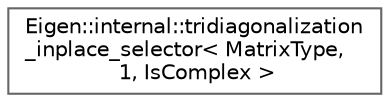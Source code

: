 digraph "类继承关系图"
{
 // LATEX_PDF_SIZE
  bgcolor="transparent";
  edge [fontname=Helvetica,fontsize=10,labelfontname=Helvetica,labelfontsize=10];
  node [fontname=Helvetica,fontsize=10,shape=box,height=0.2,width=0.4];
  rankdir="LR";
  Node0 [id="Node000000",label="Eigen::internal::tridiagonalization\l_inplace_selector\< MatrixType,\l 1, IsComplex \>",height=0.2,width=0.4,color="grey40", fillcolor="white", style="filled",URL="$struct_eigen_1_1internal_1_1tridiagonalization__inplace__selector_3_01_matrix_type_00_011_00_01_is_complex_01_4.html",tooltip=" "];
}
